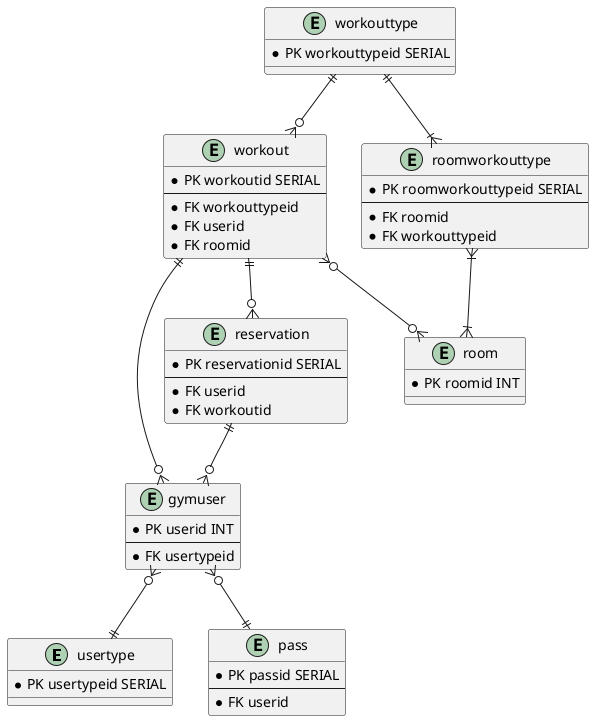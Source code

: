 @startuml

Entity usertype{
* PK usertypeid SERIAL
}

entity gymuser{
* PK userid INT
--
* FK usertypeid
}

entity workouttype{
* PK workouttypeid SERIAL
}

entity workout{
* PK workoutid SERIAL
--
* FK workouttypeid
* FK userid
* FK roomid
}

entity pass{
* PK passid SERIAL
--
* FK userid
}

entity reservation{
* PK reservationid SERIAL
--
* FK userid
* FK workoutid
}

entity room{
* PK roomid INT
}

entity roomworkouttype{
* PK roomworkouttypeid SERIAL
--
* FK roomid
* FK workouttypeid
}

gymuser}o==||usertype
workouttype||==o{workout
workout||==o{gymuser
workout||==o{reservation
workout}o==o{room
reservation||==o{gymuser
gymuser}o==||pass

roomworkouttype}|==|{room

workouttype||==|{roomworkouttype







@enduml